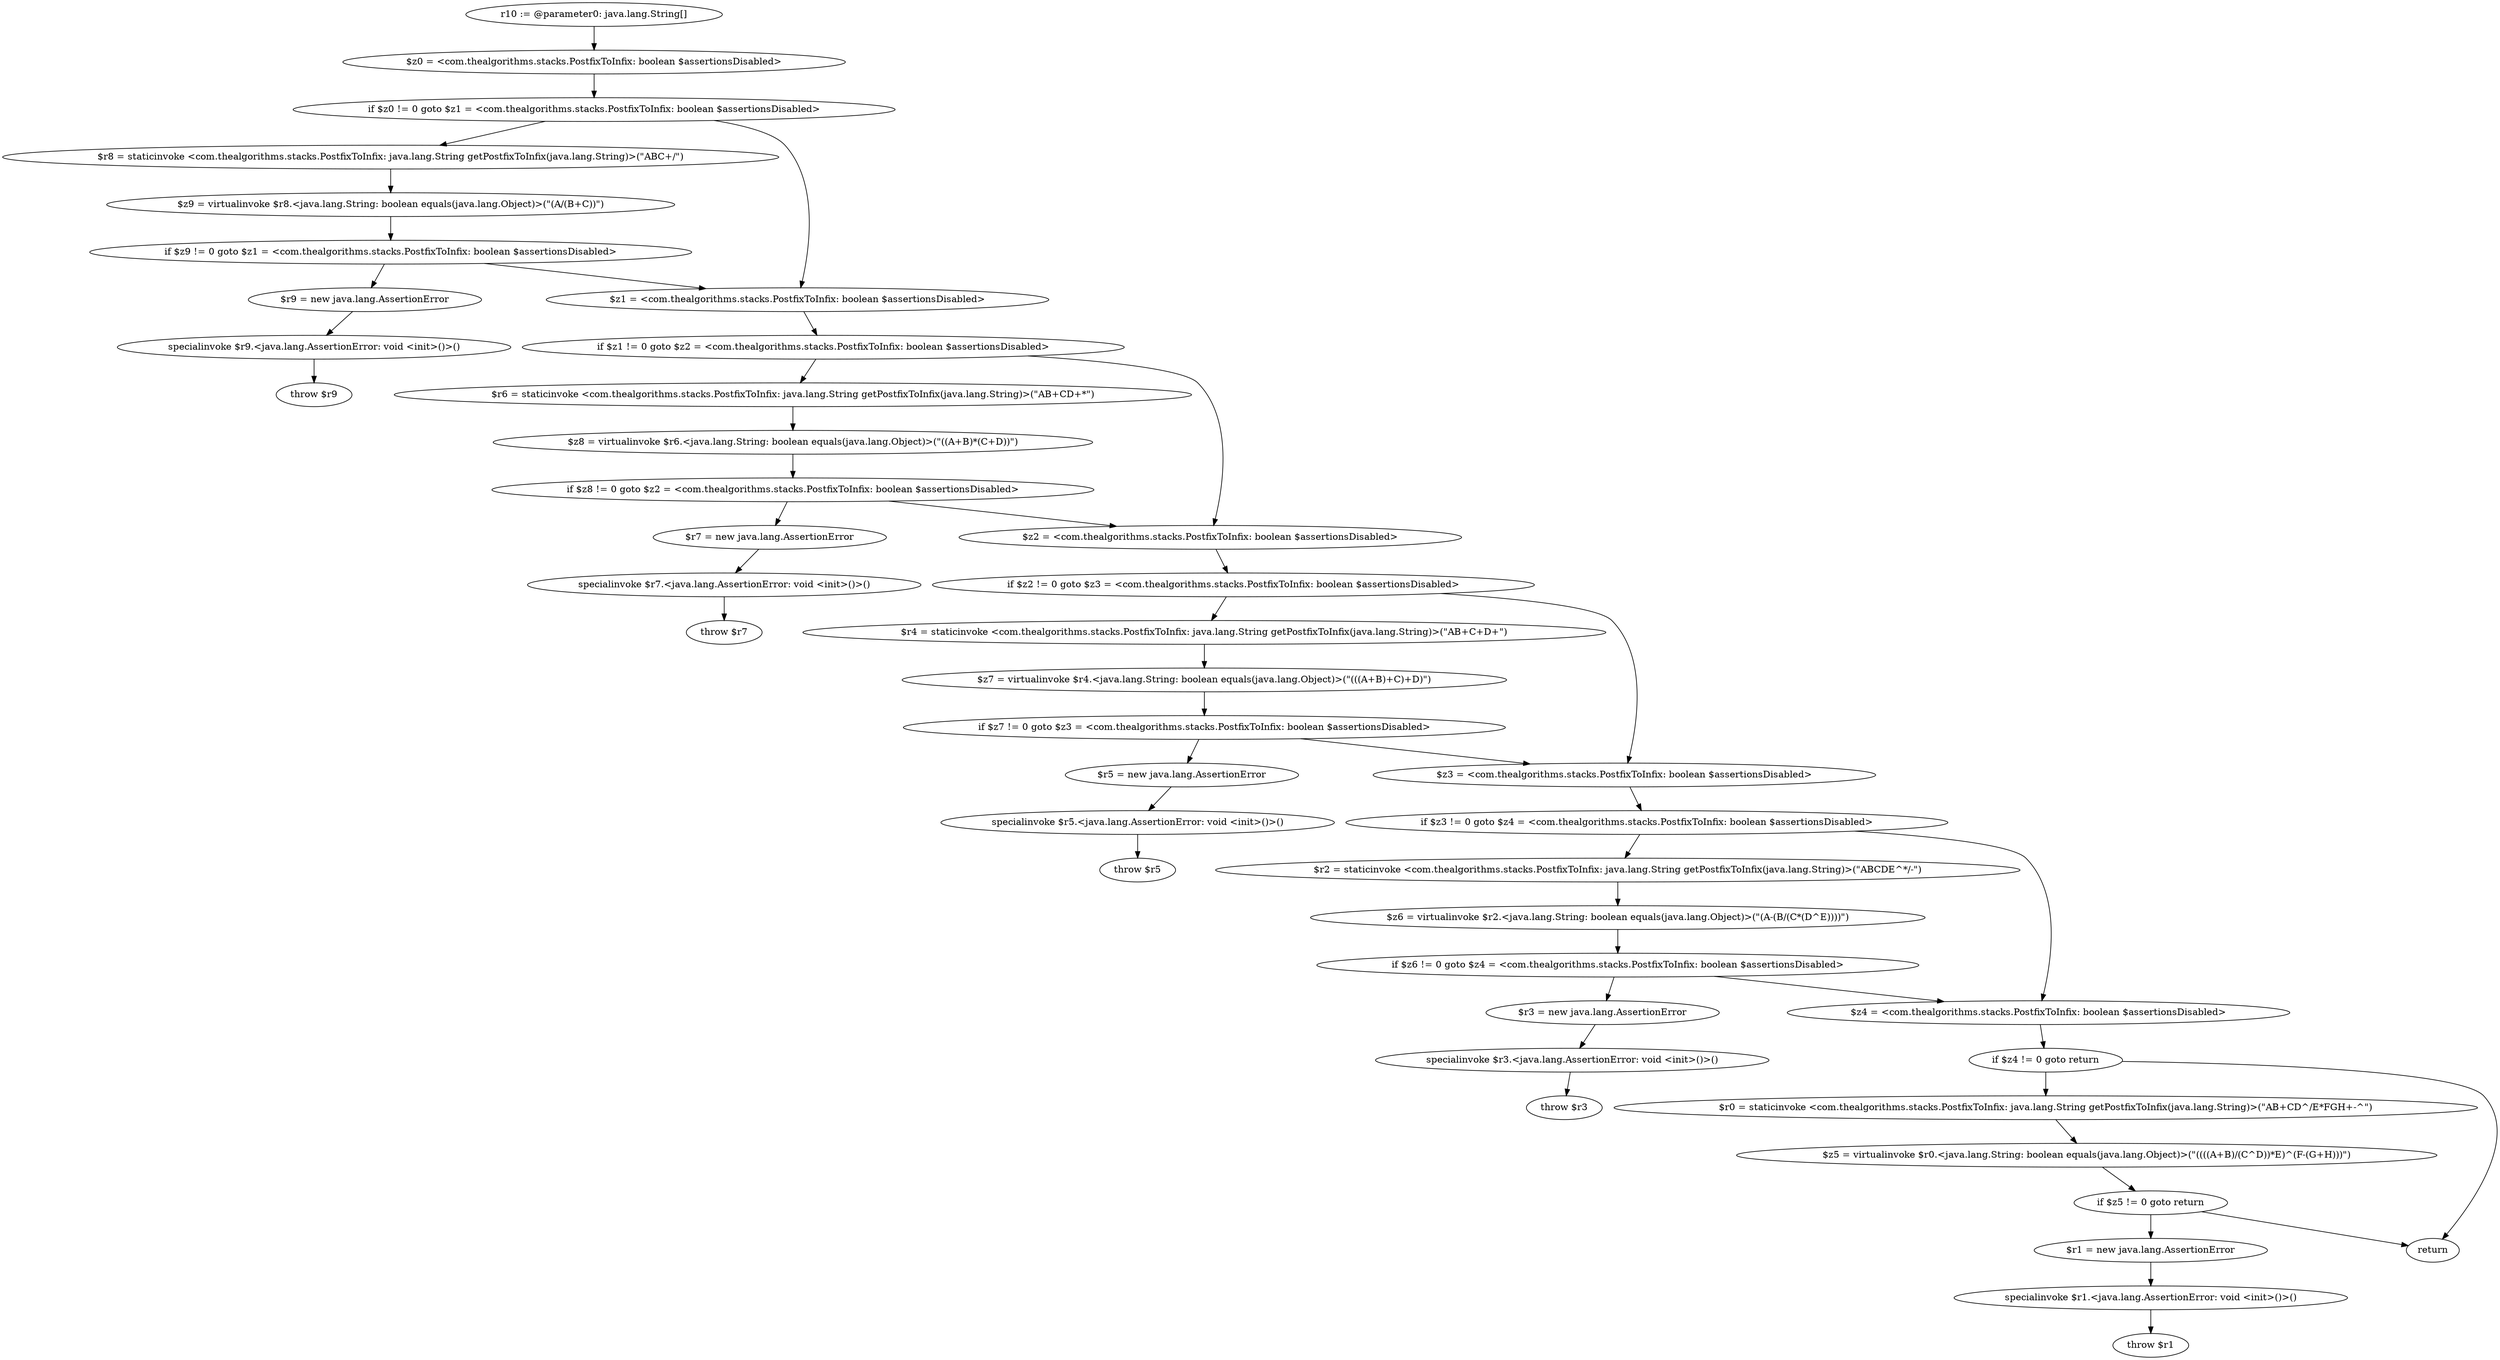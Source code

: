 digraph "unitGraph" {
    "r10 := @parameter0: java.lang.String[]"
    "$z0 = <com.thealgorithms.stacks.PostfixToInfix: boolean $assertionsDisabled>"
    "if $z0 != 0 goto $z1 = <com.thealgorithms.stacks.PostfixToInfix: boolean $assertionsDisabled>"
    "$r8 = staticinvoke <com.thealgorithms.stacks.PostfixToInfix: java.lang.String getPostfixToInfix(java.lang.String)>(\"ABC+/\")"
    "$z9 = virtualinvoke $r8.<java.lang.String: boolean equals(java.lang.Object)>(\"(A/(B+C))\")"
    "if $z9 != 0 goto $z1 = <com.thealgorithms.stacks.PostfixToInfix: boolean $assertionsDisabled>"
    "$r9 = new java.lang.AssertionError"
    "specialinvoke $r9.<java.lang.AssertionError: void <init>()>()"
    "throw $r9"
    "$z1 = <com.thealgorithms.stacks.PostfixToInfix: boolean $assertionsDisabled>"
    "if $z1 != 0 goto $z2 = <com.thealgorithms.stacks.PostfixToInfix: boolean $assertionsDisabled>"
    "$r6 = staticinvoke <com.thealgorithms.stacks.PostfixToInfix: java.lang.String getPostfixToInfix(java.lang.String)>(\"AB+CD+*\")"
    "$z8 = virtualinvoke $r6.<java.lang.String: boolean equals(java.lang.Object)>(\"((A+B)*(C+D))\")"
    "if $z8 != 0 goto $z2 = <com.thealgorithms.stacks.PostfixToInfix: boolean $assertionsDisabled>"
    "$r7 = new java.lang.AssertionError"
    "specialinvoke $r7.<java.lang.AssertionError: void <init>()>()"
    "throw $r7"
    "$z2 = <com.thealgorithms.stacks.PostfixToInfix: boolean $assertionsDisabled>"
    "if $z2 != 0 goto $z3 = <com.thealgorithms.stacks.PostfixToInfix: boolean $assertionsDisabled>"
    "$r4 = staticinvoke <com.thealgorithms.stacks.PostfixToInfix: java.lang.String getPostfixToInfix(java.lang.String)>(\"AB+C+D+\")"
    "$z7 = virtualinvoke $r4.<java.lang.String: boolean equals(java.lang.Object)>(\"(((A+B)+C)+D)\")"
    "if $z7 != 0 goto $z3 = <com.thealgorithms.stacks.PostfixToInfix: boolean $assertionsDisabled>"
    "$r5 = new java.lang.AssertionError"
    "specialinvoke $r5.<java.lang.AssertionError: void <init>()>()"
    "throw $r5"
    "$z3 = <com.thealgorithms.stacks.PostfixToInfix: boolean $assertionsDisabled>"
    "if $z3 != 0 goto $z4 = <com.thealgorithms.stacks.PostfixToInfix: boolean $assertionsDisabled>"
    "$r2 = staticinvoke <com.thealgorithms.stacks.PostfixToInfix: java.lang.String getPostfixToInfix(java.lang.String)>(\"ABCDE^*/-\")"
    "$z6 = virtualinvoke $r2.<java.lang.String: boolean equals(java.lang.Object)>(\"(A-(B/(C*(D^E))))\")"
    "if $z6 != 0 goto $z4 = <com.thealgorithms.stacks.PostfixToInfix: boolean $assertionsDisabled>"
    "$r3 = new java.lang.AssertionError"
    "specialinvoke $r3.<java.lang.AssertionError: void <init>()>()"
    "throw $r3"
    "$z4 = <com.thealgorithms.stacks.PostfixToInfix: boolean $assertionsDisabled>"
    "if $z4 != 0 goto return"
    "$r0 = staticinvoke <com.thealgorithms.stacks.PostfixToInfix: java.lang.String getPostfixToInfix(java.lang.String)>(\"AB+CD^/E*FGH+-^\")"
    "$z5 = virtualinvoke $r0.<java.lang.String: boolean equals(java.lang.Object)>(\"((((A+B)/(C^D))*E)^(F-(G+H)))\")"
    "if $z5 != 0 goto return"
    "$r1 = new java.lang.AssertionError"
    "specialinvoke $r1.<java.lang.AssertionError: void <init>()>()"
    "throw $r1"
    "return"
    "r10 := @parameter0: java.lang.String[]"->"$z0 = <com.thealgorithms.stacks.PostfixToInfix: boolean $assertionsDisabled>";
    "$z0 = <com.thealgorithms.stacks.PostfixToInfix: boolean $assertionsDisabled>"->"if $z0 != 0 goto $z1 = <com.thealgorithms.stacks.PostfixToInfix: boolean $assertionsDisabled>";
    "if $z0 != 0 goto $z1 = <com.thealgorithms.stacks.PostfixToInfix: boolean $assertionsDisabled>"->"$r8 = staticinvoke <com.thealgorithms.stacks.PostfixToInfix: java.lang.String getPostfixToInfix(java.lang.String)>(\"ABC+/\")";
    "if $z0 != 0 goto $z1 = <com.thealgorithms.stacks.PostfixToInfix: boolean $assertionsDisabled>"->"$z1 = <com.thealgorithms.stacks.PostfixToInfix: boolean $assertionsDisabled>";
    "$r8 = staticinvoke <com.thealgorithms.stacks.PostfixToInfix: java.lang.String getPostfixToInfix(java.lang.String)>(\"ABC+/\")"->"$z9 = virtualinvoke $r8.<java.lang.String: boolean equals(java.lang.Object)>(\"(A/(B+C))\")";
    "$z9 = virtualinvoke $r8.<java.lang.String: boolean equals(java.lang.Object)>(\"(A/(B+C))\")"->"if $z9 != 0 goto $z1 = <com.thealgorithms.stacks.PostfixToInfix: boolean $assertionsDisabled>";
    "if $z9 != 0 goto $z1 = <com.thealgorithms.stacks.PostfixToInfix: boolean $assertionsDisabled>"->"$r9 = new java.lang.AssertionError";
    "if $z9 != 0 goto $z1 = <com.thealgorithms.stacks.PostfixToInfix: boolean $assertionsDisabled>"->"$z1 = <com.thealgorithms.stacks.PostfixToInfix: boolean $assertionsDisabled>";
    "$r9 = new java.lang.AssertionError"->"specialinvoke $r9.<java.lang.AssertionError: void <init>()>()";
    "specialinvoke $r9.<java.lang.AssertionError: void <init>()>()"->"throw $r9";
    "$z1 = <com.thealgorithms.stacks.PostfixToInfix: boolean $assertionsDisabled>"->"if $z1 != 0 goto $z2 = <com.thealgorithms.stacks.PostfixToInfix: boolean $assertionsDisabled>";
    "if $z1 != 0 goto $z2 = <com.thealgorithms.stacks.PostfixToInfix: boolean $assertionsDisabled>"->"$r6 = staticinvoke <com.thealgorithms.stacks.PostfixToInfix: java.lang.String getPostfixToInfix(java.lang.String)>(\"AB+CD+*\")";
    "if $z1 != 0 goto $z2 = <com.thealgorithms.stacks.PostfixToInfix: boolean $assertionsDisabled>"->"$z2 = <com.thealgorithms.stacks.PostfixToInfix: boolean $assertionsDisabled>";
    "$r6 = staticinvoke <com.thealgorithms.stacks.PostfixToInfix: java.lang.String getPostfixToInfix(java.lang.String)>(\"AB+CD+*\")"->"$z8 = virtualinvoke $r6.<java.lang.String: boolean equals(java.lang.Object)>(\"((A+B)*(C+D))\")";
    "$z8 = virtualinvoke $r6.<java.lang.String: boolean equals(java.lang.Object)>(\"((A+B)*(C+D))\")"->"if $z8 != 0 goto $z2 = <com.thealgorithms.stacks.PostfixToInfix: boolean $assertionsDisabled>";
    "if $z8 != 0 goto $z2 = <com.thealgorithms.stacks.PostfixToInfix: boolean $assertionsDisabled>"->"$r7 = new java.lang.AssertionError";
    "if $z8 != 0 goto $z2 = <com.thealgorithms.stacks.PostfixToInfix: boolean $assertionsDisabled>"->"$z2 = <com.thealgorithms.stacks.PostfixToInfix: boolean $assertionsDisabled>";
    "$r7 = new java.lang.AssertionError"->"specialinvoke $r7.<java.lang.AssertionError: void <init>()>()";
    "specialinvoke $r7.<java.lang.AssertionError: void <init>()>()"->"throw $r7";
    "$z2 = <com.thealgorithms.stacks.PostfixToInfix: boolean $assertionsDisabled>"->"if $z2 != 0 goto $z3 = <com.thealgorithms.stacks.PostfixToInfix: boolean $assertionsDisabled>";
    "if $z2 != 0 goto $z3 = <com.thealgorithms.stacks.PostfixToInfix: boolean $assertionsDisabled>"->"$r4 = staticinvoke <com.thealgorithms.stacks.PostfixToInfix: java.lang.String getPostfixToInfix(java.lang.String)>(\"AB+C+D+\")";
    "if $z2 != 0 goto $z3 = <com.thealgorithms.stacks.PostfixToInfix: boolean $assertionsDisabled>"->"$z3 = <com.thealgorithms.stacks.PostfixToInfix: boolean $assertionsDisabled>";
    "$r4 = staticinvoke <com.thealgorithms.stacks.PostfixToInfix: java.lang.String getPostfixToInfix(java.lang.String)>(\"AB+C+D+\")"->"$z7 = virtualinvoke $r4.<java.lang.String: boolean equals(java.lang.Object)>(\"(((A+B)+C)+D)\")";
    "$z7 = virtualinvoke $r4.<java.lang.String: boolean equals(java.lang.Object)>(\"(((A+B)+C)+D)\")"->"if $z7 != 0 goto $z3 = <com.thealgorithms.stacks.PostfixToInfix: boolean $assertionsDisabled>";
    "if $z7 != 0 goto $z3 = <com.thealgorithms.stacks.PostfixToInfix: boolean $assertionsDisabled>"->"$r5 = new java.lang.AssertionError";
    "if $z7 != 0 goto $z3 = <com.thealgorithms.stacks.PostfixToInfix: boolean $assertionsDisabled>"->"$z3 = <com.thealgorithms.stacks.PostfixToInfix: boolean $assertionsDisabled>";
    "$r5 = new java.lang.AssertionError"->"specialinvoke $r5.<java.lang.AssertionError: void <init>()>()";
    "specialinvoke $r5.<java.lang.AssertionError: void <init>()>()"->"throw $r5";
    "$z3 = <com.thealgorithms.stacks.PostfixToInfix: boolean $assertionsDisabled>"->"if $z3 != 0 goto $z4 = <com.thealgorithms.stacks.PostfixToInfix: boolean $assertionsDisabled>";
    "if $z3 != 0 goto $z4 = <com.thealgorithms.stacks.PostfixToInfix: boolean $assertionsDisabled>"->"$r2 = staticinvoke <com.thealgorithms.stacks.PostfixToInfix: java.lang.String getPostfixToInfix(java.lang.String)>(\"ABCDE^*/-\")";
    "if $z3 != 0 goto $z4 = <com.thealgorithms.stacks.PostfixToInfix: boolean $assertionsDisabled>"->"$z4 = <com.thealgorithms.stacks.PostfixToInfix: boolean $assertionsDisabled>";
    "$r2 = staticinvoke <com.thealgorithms.stacks.PostfixToInfix: java.lang.String getPostfixToInfix(java.lang.String)>(\"ABCDE^*/-\")"->"$z6 = virtualinvoke $r2.<java.lang.String: boolean equals(java.lang.Object)>(\"(A-(B/(C*(D^E))))\")";
    "$z6 = virtualinvoke $r2.<java.lang.String: boolean equals(java.lang.Object)>(\"(A-(B/(C*(D^E))))\")"->"if $z6 != 0 goto $z4 = <com.thealgorithms.stacks.PostfixToInfix: boolean $assertionsDisabled>";
    "if $z6 != 0 goto $z4 = <com.thealgorithms.stacks.PostfixToInfix: boolean $assertionsDisabled>"->"$r3 = new java.lang.AssertionError";
    "if $z6 != 0 goto $z4 = <com.thealgorithms.stacks.PostfixToInfix: boolean $assertionsDisabled>"->"$z4 = <com.thealgorithms.stacks.PostfixToInfix: boolean $assertionsDisabled>";
    "$r3 = new java.lang.AssertionError"->"specialinvoke $r3.<java.lang.AssertionError: void <init>()>()";
    "specialinvoke $r3.<java.lang.AssertionError: void <init>()>()"->"throw $r3";
    "$z4 = <com.thealgorithms.stacks.PostfixToInfix: boolean $assertionsDisabled>"->"if $z4 != 0 goto return";
    "if $z4 != 0 goto return"->"$r0 = staticinvoke <com.thealgorithms.stacks.PostfixToInfix: java.lang.String getPostfixToInfix(java.lang.String)>(\"AB+CD^/E*FGH+-^\")";
    "if $z4 != 0 goto return"->"return";
    "$r0 = staticinvoke <com.thealgorithms.stacks.PostfixToInfix: java.lang.String getPostfixToInfix(java.lang.String)>(\"AB+CD^/E*FGH+-^\")"->"$z5 = virtualinvoke $r0.<java.lang.String: boolean equals(java.lang.Object)>(\"((((A+B)/(C^D))*E)^(F-(G+H)))\")";
    "$z5 = virtualinvoke $r0.<java.lang.String: boolean equals(java.lang.Object)>(\"((((A+B)/(C^D))*E)^(F-(G+H)))\")"->"if $z5 != 0 goto return";
    "if $z5 != 0 goto return"->"$r1 = new java.lang.AssertionError";
    "if $z5 != 0 goto return"->"return";
    "$r1 = new java.lang.AssertionError"->"specialinvoke $r1.<java.lang.AssertionError: void <init>()>()";
    "specialinvoke $r1.<java.lang.AssertionError: void <init>()>()"->"throw $r1";
}
